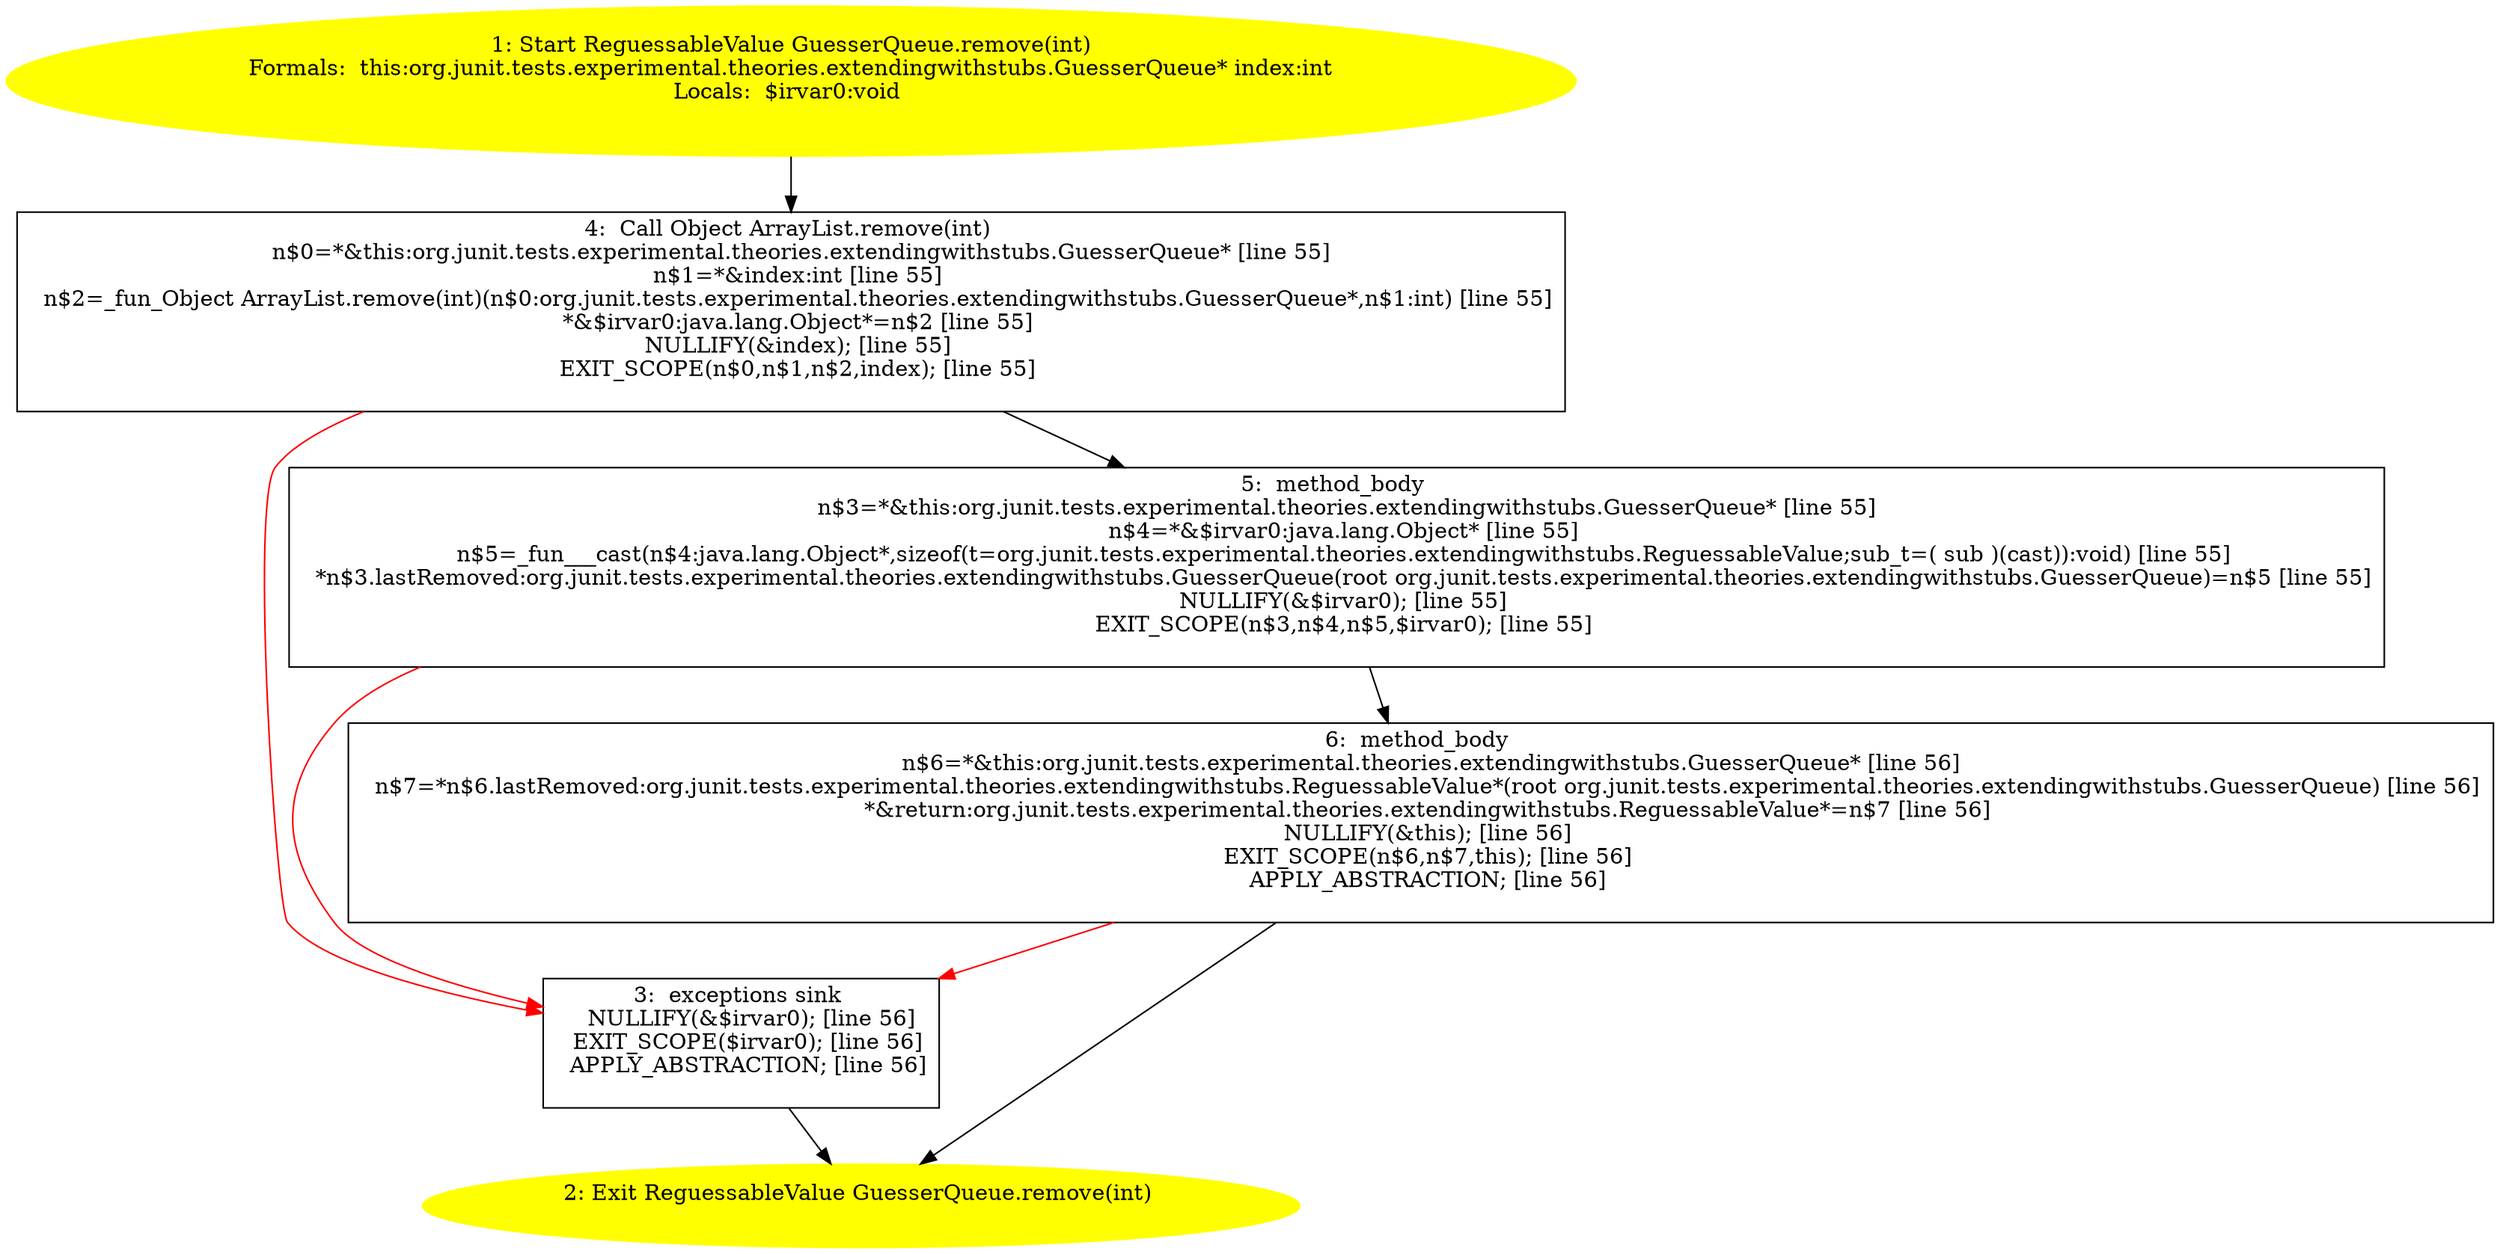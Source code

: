 /* @generated */
digraph cfg {
"org.junit.tests.experimental.theories.extendingwithstubs.GuesserQueue.remove(int):org.junit.tests.ex.3a093112250f7b7abdecf7d5dd1b2f2a_1" [label="1: Start ReguessableValue GuesserQueue.remove(int)\nFormals:  this:org.junit.tests.experimental.theories.extendingwithstubs.GuesserQueue* index:int\nLocals:  $irvar0:void \n  " color=yellow style=filled]
	

	 "org.junit.tests.experimental.theories.extendingwithstubs.GuesserQueue.remove(int):org.junit.tests.ex.3a093112250f7b7abdecf7d5dd1b2f2a_1" -> "org.junit.tests.experimental.theories.extendingwithstubs.GuesserQueue.remove(int):org.junit.tests.ex.3a093112250f7b7abdecf7d5dd1b2f2a_4" ;
"org.junit.tests.experimental.theories.extendingwithstubs.GuesserQueue.remove(int):org.junit.tests.ex.3a093112250f7b7abdecf7d5dd1b2f2a_2" [label="2: Exit ReguessableValue GuesserQueue.remove(int) \n  " color=yellow style=filled]
	

"org.junit.tests.experimental.theories.extendingwithstubs.GuesserQueue.remove(int):org.junit.tests.ex.3a093112250f7b7abdecf7d5dd1b2f2a_3" [label="3:  exceptions sink \n   NULLIFY(&$irvar0); [line 56]\n  EXIT_SCOPE($irvar0); [line 56]\n  APPLY_ABSTRACTION; [line 56]\n " shape="box"]
	

	 "org.junit.tests.experimental.theories.extendingwithstubs.GuesserQueue.remove(int):org.junit.tests.ex.3a093112250f7b7abdecf7d5dd1b2f2a_3" -> "org.junit.tests.experimental.theories.extendingwithstubs.GuesserQueue.remove(int):org.junit.tests.ex.3a093112250f7b7abdecf7d5dd1b2f2a_2" ;
"org.junit.tests.experimental.theories.extendingwithstubs.GuesserQueue.remove(int):org.junit.tests.ex.3a093112250f7b7abdecf7d5dd1b2f2a_4" [label="4:  Call Object ArrayList.remove(int) \n   n$0=*&this:org.junit.tests.experimental.theories.extendingwithstubs.GuesserQueue* [line 55]\n  n$1=*&index:int [line 55]\n  n$2=_fun_Object ArrayList.remove(int)(n$0:org.junit.tests.experimental.theories.extendingwithstubs.GuesserQueue*,n$1:int) [line 55]\n  *&$irvar0:java.lang.Object*=n$2 [line 55]\n  NULLIFY(&index); [line 55]\n  EXIT_SCOPE(n$0,n$1,n$2,index); [line 55]\n " shape="box"]
	

	 "org.junit.tests.experimental.theories.extendingwithstubs.GuesserQueue.remove(int):org.junit.tests.ex.3a093112250f7b7abdecf7d5dd1b2f2a_4" -> "org.junit.tests.experimental.theories.extendingwithstubs.GuesserQueue.remove(int):org.junit.tests.ex.3a093112250f7b7abdecf7d5dd1b2f2a_5" ;
	 "org.junit.tests.experimental.theories.extendingwithstubs.GuesserQueue.remove(int):org.junit.tests.ex.3a093112250f7b7abdecf7d5dd1b2f2a_4" -> "org.junit.tests.experimental.theories.extendingwithstubs.GuesserQueue.remove(int):org.junit.tests.ex.3a093112250f7b7abdecf7d5dd1b2f2a_3" [color="red" ];
"org.junit.tests.experimental.theories.extendingwithstubs.GuesserQueue.remove(int):org.junit.tests.ex.3a093112250f7b7abdecf7d5dd1b2f2a_5" [label="5:  method_body \n   n$3=*&this:org.junit.tests.experimental.theories.extendingwithstubs.GuesserQueue* [line 55]\n  n$4=*&$irvar0:java.lang.Object* [line 55]\n  n$5=_fun___cast(n$4:java.lang.Object*,sizeof(t=org.junit.tests.experimental.theories.extendingwithstubs.ReguessableValue;sub_t=( sub )(cast)):void) [line 55]\n  *n$3.lastRemoved:org.junit.tests.experimental.theories.extendingwithstubs.GuesserQueue(root org.junit.tests.experimental.theories.extendingwithstubs.GuesserQueue)=n$5 [line 55]\n  NULLIFY(&$irvar0); [line 55]\n  EXIT_SCOPE(n$3,n$4,n$5,$irvar0); [line 55]\n " shape="box"]
	

	 "org.junit.tests.experimental.theories.extendingwithstubs.GuesserQueue.remove(int):org.junit.tests.ex.3a093112250f7b7abdecf7d5dd1b2f2a_5" -> "org.junit.tests.experimental.theories.extendingwithstubs.GuesserQueue.remove(int):org.junit.tests.ex.3a093112250f7b7abdecf7d5dd1b2f2a_6" ;
	 "org.junit.tests.experimental.theories.extendingwithstubs.GuesserQueue.remove(int):org.junit.tests.ex.3a093112250f7b7abdecf7d5dd1b2f2a_5" -> "org.junit.tests.experimental.theories.extendingwithstubs.GuesserQueue.remove(int):org.junit.tests.ex.3a093112250f7b7abdecf7d5dd1b2f2a_3" [color="red" ];
"org.junit.tests.experimental.theories.extendingwithstubs.GuesserQueue.remove(int):org.junit.tests.ex.3a093112250f7b7abdecf7d5dd1b2f2a_6" [label="6:  method_body \n   n$6=*&this:org.junit.tests.experimental.theories.extendingwithstubs.GuesserQueue* [line 56]\n  n$7=*n$6.lastRemoved:org.junit.tests.experimental.theories.extendingwithstubs.ReguessableValue*(root org.junit.tests.experimental.theories.extendingwithstubs.GuesserQueue) [line 56]\n  *&return:org.junit.tests.experimental.theories.extendingwithstubs.ReguessableValue*=n$7 [line 56]\n  NULLIFY(&this); [line 56]\n  EXIT_SCOPE(n$6,n$7,this); [line 56]\n  APPLY_ABSTRACTION; [line 56]\n " shape="box"]
	

	 "org.junit.tests.experimental.theories.extendingwithstubs.GuesserQueue.remove(int):org.junit.tests.ex.3a093112250f7b7abdecf7d5dd1b2f2a_6" -> "org.junit.tests.experimental.theories.extendingwithstubs.GuesserQueue.remove(int):org.junit.tests.ex.3a093112250f7b7abdecf7d5dd1b2f2a_2" ;
	 "org.junit.tests.experimental.theories.extendingwithstubs.GuesserQueue.remove(int):org.junit.tests.ex.3a093112250f7b7abdecf7d5dd1b2f2a_6" -> "org.junit.tests.experimental.theories.extendingwithstubs.GuesserQueue.remove(int):org.junit.tests.ex.3a093112250f7b7abdecf7d5dd1b2f2a_3" [color="red" ];
}
